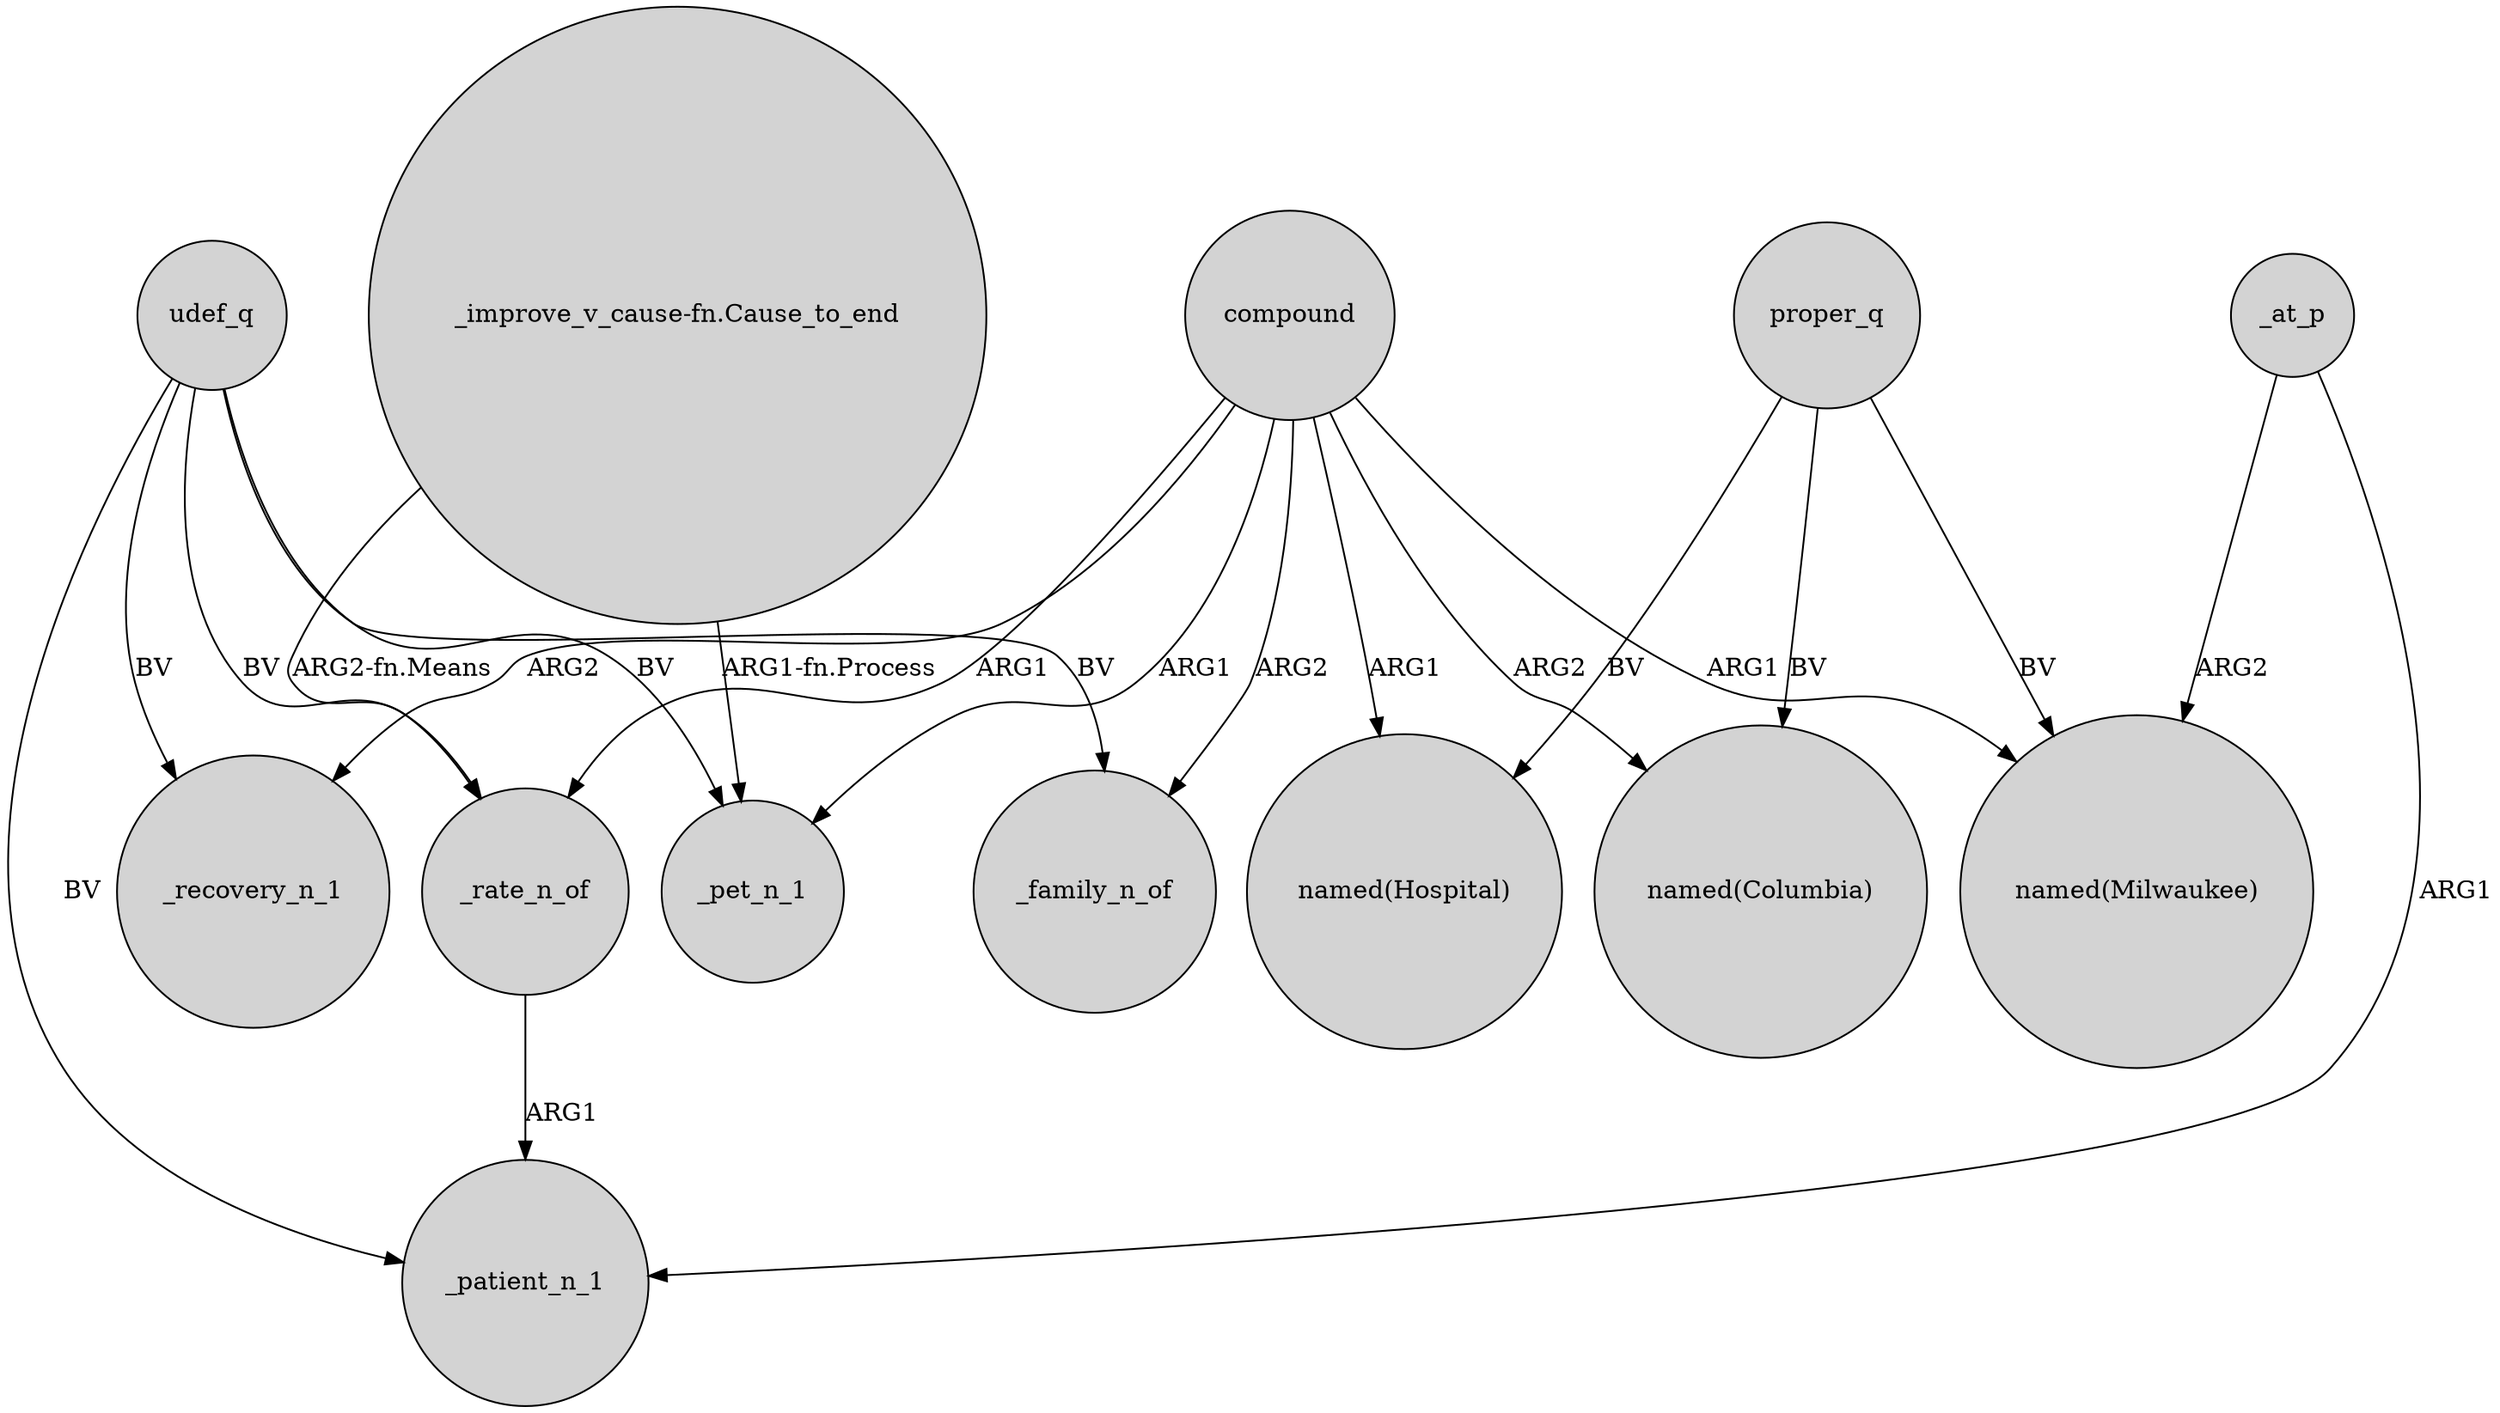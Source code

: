 digraph {
	node [shape=circle style=filled]
	udef_q -> _patient_n_1 [label=BV]
	proper_q -> "named(Hospital)" [label=BV]
	udef_q -> _family_n_of [label=BV]
	compound -> _pet_n_1 [label=ARG1]
	proper_q -> "named(Milwaukee)" [label=BV]
	compound -> _rate_n_of [label=ARG1]
	udef_q -> _rate_n_of [label=BV]
	compound -> "named(Columbia)" [label=ARG2]
	"_improve_v_cause-fn.Cause_to_end" -> _pet_n_1 [label="ARG1-fn.Process"]
	compound -> _family_n_of [label=ARG2]
	"_improve_v_cause-fn.Cause_to_end" -> _rate_n_of [label="ARG2-fn.Means"]
	compound -> "named(Hospital)" [label=ARG1]
	_at_p -> "named(Milwaukee)" [label=ARG2]
	_at_p -> _patient_n_1 [label=ARG1]
	proper_q -> "named(Columbia)" [label=BV]
	compound -> _recovery_n_1 [label=ARG2]
	udef_q -> _recovery_n_1 [label=BV]
	udef_q -> _pet_n_1 [label=BV]
	_rate_n_of -> _patient_n_1 [label=ARG1]
	compound -> "named(Milwaukee)" [label=ARG1]
}
